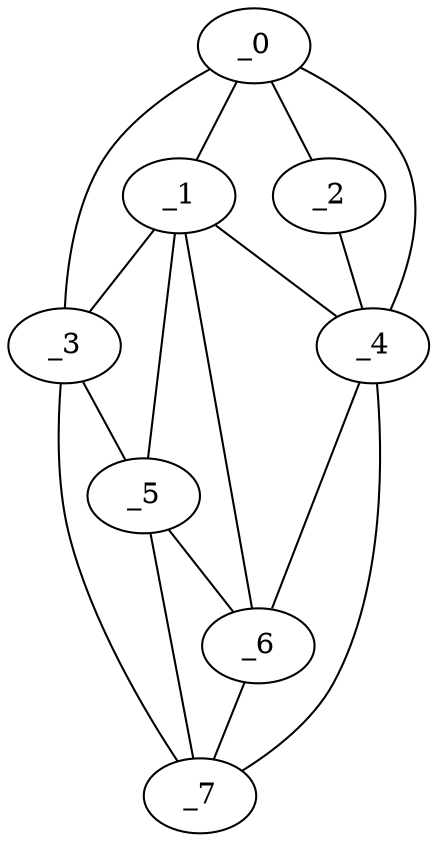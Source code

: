 graph "obj2__240.gxl" {
	_0	 [x=68,
		y=3];
	_1	 [x=70,
		y=9];
	_0 -- _1	 [valence=1];
	_2	 [x=71,
		y=2];
	_0 -- _2	 [valence=1];
	_3	 [x=72,
		y=62];
	_0 -- _3	 [valence=1];
	_4	 [x=74,
		y=5];
	_0 -- _4	 [valence=2];
	_1 -- _3	 [valence=1];
	_1 -- _4	 [valence=1];
	_5	 [x=74,
		y=16];
	_1 -- _5	 [valence=2];
	_6	 [x=77,
		y=12];
	_1 -- _6	 [valence=2];
	_2 -- _4	 [valence=1];
	_3 -- _5	 [valence=2];
	_7	 [x=99,
		y=44];
	_3 -- _7	 [valence=1];
	_4 -- _6	 [valence=2];
	_4 -- _7	 [valence=1];
	_5 -- _6	 [valence=1];
	_5 -- _7	 [valence=1];
	_6 -- _7	 [valence=1];
}
